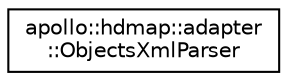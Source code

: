 digraph "Graphical Class Hierarchy"
{
  edge [fontname="Helvetica",fontsize="10",labelfontname="Helvetica",labelfontsize="10"];
  node [fontname="Helvetica",fontsize="10",shape=record];
  rankdir="LR";
  Node0 [label="apollo::hdmap::adapter\l::ObjectsXmlParser",height=0.2,width=0.4,color="black", fillcolor="white", style="filled",URL="$classapollo_1_1hdmap_1_1adapter_1_1ObjectsXmlParser.html"];
}
